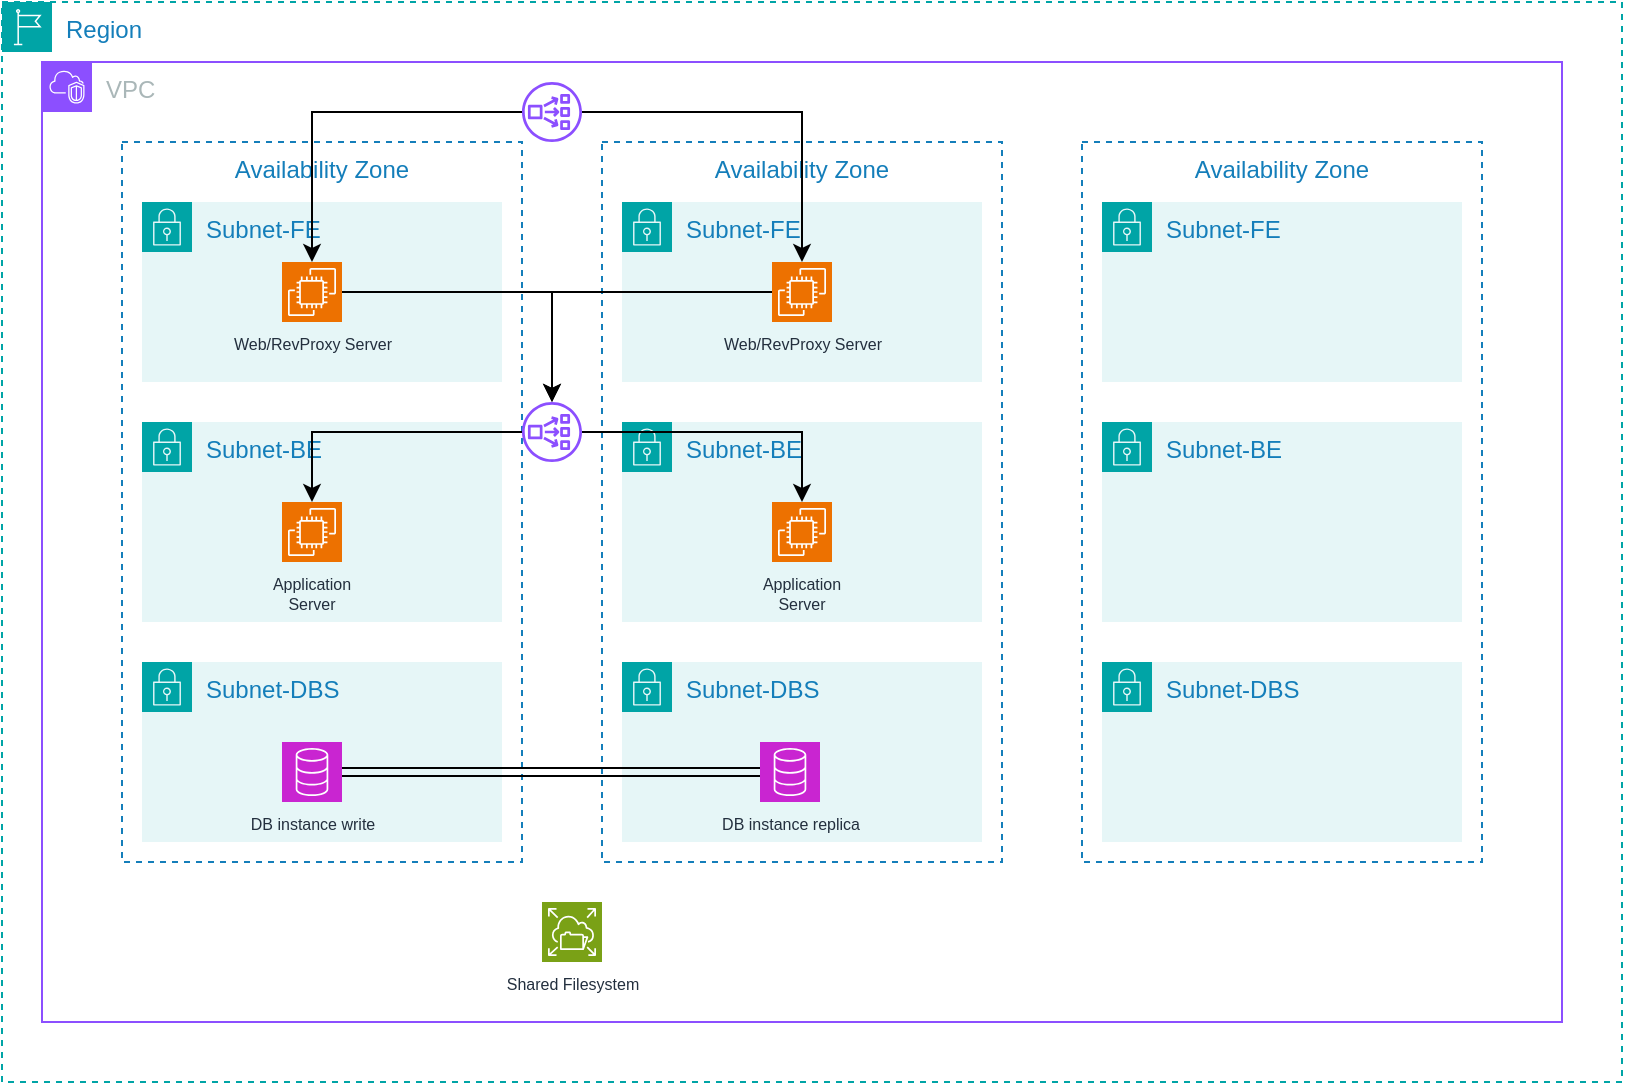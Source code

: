 <mxfile version="25.0.3">
  <diagram name="Pagina-1" id="ktaXxPacxgZP-KeudJCP">
    <mxGraphModel dx="1434" dy="756" grid="1" gridSize="10" guides="1" tooltips="1" connect="1" arrows="1" fold="1" page="1" pageScale="1" pageWidth="827" pageHeight="1169" math="0" shadow="0">
      <root>
        <mxCell id="0" />
        <mxCell id="1" parent="0" />
        <mxCell id="-9enYQHF0VOgYdRqno-H-20" value="Region" style="points=[[0,0],[0.25,0],[0.5,0],[0.75,0],[1,0],[1,0.25],[1,0.5],[1,0.75],[1,1],[0.75,1],[0.5,1],[0.25,1],[0,1],[0,0.75],[0,0.5],[0,0.25]];outlineConnect=0;gradientColor=none;html=1;whiteSpace=wrap;fontSize=12;fontStyle=0;container=1;pointerEvents=0;collapsible=0;recursiveResize=0;shape=mxgraph.aws4.group;grIcon=mxgraph.aws4.group_region;strokeColor=#00A4A6;fillColor=none;verticalAlign=top;align=left;spacingLeft=30;fontColor=#147EBA;dashed=1;" parent="1" vertex="1">
          <mxGeometry x="10" y="10" width="810" height="540" as="geometry" />
        </mxCell>
        <mxCell id="9Gb6LifbftmSmuCiHd8n-2" value="Availability Zone" style="fillColor=none;strokeColor=#147EBA;dashed=1;verticalAlign=top;fontStyle=0;fontColor=#147EBA;whiteSpace=wrap;html=1;" parent="-9enYQHF0VOgYdRqno-H-20" vertex="1">
          <mxGeometry x="300" y="70" width="200" height="360" as="geometry" />
        </mxCell>
        <mxCell id="9Gb6LifbftmSmuCiHd8n-8" value="Subnet-DBS" style="points=[[0,0],[0.25,0],[0.5,0],[0.75,0],[1,0],[1,0.25],[1,0.5],[1,0.75],[1,1],[0.75,1],[0.5,1],[0.25,1],[0,1],[0,0.75],[0,0.5],[0,0.25]];outlineConnect=0;gradientColor=none;html=1;whiteSpace=wrap;fontSize=12;fontStyle=0;container=1;pointerEvents=0;collapsible=0;recursiveResize=0;shape=mxgraph.aws4.group;grIcon=mxgraph.aws4.group_security_group;grStroke=0;strokeColor=#00A4A6;fillColor=#E6F6F7;verticalAlign=top;align=left;spacingLeft=30;fontColor=#147EBA;dashed=0;" parent="-9enYQHF0VOgYdRqno-H-20" vertex="1">
          <mxGeometry x="310" y="330" width="180" height="90" as="geometry" />
        </mxCell>
        <mxCell id="9Gb6LifbftmSmuCiHd8n-9" value="Subnet-BE" style="points=[[0,0],[0.25,0],[0.5,0],[0.75,0],[1,0],[1,0.25],[1,0.5],[1,0.75],[1,1],[0.75,1],[0.5,1],[0.25,1],[0,1],[0,0.75],[0,0.5],[0,0.25]];outlineConnect=0;gradientColor=none;html=1;whiteSpace=wrap;fontSize=12;fontStyle=0;container=1;pointerEvents=0;collapsible=0;recursiveResize=0;shape=mxgraph.aws4.group;grIcon=mxgraph.aws4.group_security_group;grStroke=0;strokeColor=#00A4A6;fillColor=#E6F6F7;verticalAlign=top;align=left;spacingLeft=30;fontColor=#147EBA;dashed=0;" parent="-9enYQHF0VOgYdRqno-H-20" vertex="1">
          <mxGeometry x="310" y="210" width="180" height="100" as="geometry" />
        </mxCell>
        <mxCell id="9Gb6LifbftmSmuCiHd8n-12" value="Subnet-FE" style="points=[[0,0],[0.25,0],[0.5,0],[0.75,0],[1,0],[1,0.25],[1,0.5],[1,0.75],[1,1],[0.75,1],[0.5,1],[0.25,1],[0,1],[0,0.75],[0,0.5],[0,0.25]];outlineConnect=0;gradientColor=none;html=1;whiteSpace=wrap;fontSize=12;fontStyle=0;container=1;pointerEvents=0;collapsible=0;recursiveResize=0;shape=mxgraph.aws4.group;grIcon=mxgraph.aws4.group_security_group;grStroke=0;strokeColor=#00A4A6;fillColor=#E6F6F7;verticalAlign=top;align=left;spacingLeft=30;fontColor=#147EBA;dashed=0;" parent="-9enYQHF0VOgYdRqno-H-20" vertex="1">
          <mxGeometry x="310" y="100" width="180" height="90" as="geometry" />
        </mxCell>
        <mxCell id="u8LrWXwpnJPrBiu5wdxT-2" value="Availability Zone" style="fillColor=none;strokeColor=#147EBA;dashed=1;verticalAlign=top;fontStyle=0;fontColor=#147EBA;whiteSpace=wrap;html=1;" parent="-9enYQHF0VOgYdRqno-H-20" vertex="1">
          <mxGeometry x="540" y="70" width="200" height="360" as="geometry" />
        </mxCell>
        <mxCell id="u8LrWXwpnJPrBiu5wdxT-3" value="Subnet-DBS" style="points=[[0,0],[0.25,0],[0.5,0],[0.75,0],[1,0],[1,0.25],[1,0.5],[1,0.75],[1,1],[0.75,1],[0.5,1],[0.25,1],[0,1],[0,0.75],[0,0.5],[0,0.25]];outlineConnect=0;gradientColor=none;html=1;whiteSpace=wrap;fontSize=12;fontStyle=0;container=1;pointerEvents=0;collapsible=0;recursiveResize=0;shape=mxgraph.aws4.group;grIcon=mxgraph.aws4.group_security_group;grStroke=0;strokeColor=#00A4A6;fillColor=#E6F6F7;verticalAlign=top;align=left;spacingLeft=30;fontColor=#147EBA;dashed=0;" parent="-9enYQHF0VOgYdRqno-H-20" vertex="1">
          <mxGeometry x="550" y="330" width="180" height="90" as="geometry" />
        </mxCell>
        <mxCell id="u8LrWXwpnJPrBiu5wdxT-4" value="Subnet-BE" style="points=[[0,0],[0.25,0],[0.5,0],[0.75,0],[1,0],[1,0.25],[1,0.5],[1,0.75],[1,1],[0.75,1],[0.5,1],[0.25,1],[0,1],[0,0.75],[0,0.5],[0,0.25]];outlineConnect=0;gradientColor=none;html=1;whiteSpace=wrap;fontSize=12;fontStyle=0;container=1;pointerEvents=0;collapsible=0;recursiveResize=0;shape=mxgraph.aws4.group;grIcon=mxgraph.aws4.group_security_group;grStroke=0;strokeColor=#00A4A6;fillColor=#E6F6F7;verticalAlign=top;align=left;spacingLeft=30;fontColor=#147EBA;dashed=0;" parent="-9enYQHF0VOgYdRqno-H-20" vertex="1">
          <mxGeometry x="550" y="210" width="180" height="100" as="geometry" />
        </mxCell>
        <mxCell id="u8LrWXwpnJPrBiu5wdxT-5" value="Subnet-FE" style="points=[[0,0],[0.25,0],[0.5,0],[0.75,0],[1,0],[1,0.25],[1,0.5],[1,0.75],[1,1],[0.75,1],[0.5,1],[0.25,1],[0,1],[0,0.75],[0,0.5],[0,0.25]];outlineConnect=0;gradientColor=none;html=1;whiteSpace=wrap;fontSize=12;fontStyle=0;container=1;pointerEvents=0;collapsible=0;recursiveResize=0;shape=mxgraph.aws4.group;grIcon=mxgraph.aws4.group_security_group;grStroke=0;strokeColor=#00A4A6;fillColor=#E6F6F7;verticalAlign=top;align=left;spacingLeft=30;fontColor=#147EBA;dashed=0;" parent="-9enYQHF0VOgYdRqno-H-20" vertex="1">
          <mxGeometry x="550" y="100" width="180" height="90" as="geometry" />
        </mxCell>
        <mxCell id="u8LrWXwpnJPrBiu5wdxT-7" value="Availability Zone" style="fillColor=none;strokeColor=#147EBA;dashed=1;verticalAlign=top;fontStyle=0;fontColor=#147EBA;whiteSpace=wrap;html=1;" parent="-9enYQHF0VOgYdRqno-H-20" vertex="1">
          <mxGeometry x="60" y="70" width="200" height="360" as="geometry" />
        </mxCell>
        <mxCell id="u8LrWXwpnJPrBiu5wdxT-8" value="Subnet-DBS" style="points=[[0,0],[0.25,0],[0.5,0],[0.75,0],[1,0],[1,0.25],[1,0.5],[1,0.75],[1,1],[0.75,1],[0.5,1],[0.25,1],[0,1],[0,0.75],[0,0.5],[0,0.25]];outlineConnect=0;gradientColor=none;html=1;whiteSpace=wrap;fontSize=12;fontStyle=0;container=1;pointerEvents=0;collapsible=0;recursiveResize=0;shape=mxgraph.aws4.group;grIcon=mxgraph.aws4.group_security_group;grStroke=0;strokeColor=#00A4A6;fillColor=#E6F6F7;verticalAlign=top;align=left;spacingLeft=30;fontColor=#147EBA;dashed=0;" parent="-9enYQHF0VOgYdRqno-H-20" vertex="1">
          <mxGeometry x="70" y="330" width="180" height="90" as="geometry" />
        </mxCell>
        <mxCell id="u8LrWXwpnJPrBiu5wdxT-9" value="Subnet-BE" style="points=[[0,0],[0.25,0],[0.5,0],[0.75,0],[1,0],[1,0.25],[1,0.5],[1,0.75],[1,1],[0.75,1],[0.5,1],[0.25,1],[0,1],[0,0.75],[0,0.5],[0,0.25]];outlineConnect=0;gradientColor=none;html=1;whiteSpace=wrap;fontSize=12;fontStyle=0;container=1;pointerEvents=0;collapsible=0;recursiveResize=0;shape=mxgraph.aws4.group;grIcon=mxgraph.aws4.group_security_group;grStroke=0;strokeColor=#00A4A6;fillColor=#E6F6F7;verticalAlign=top;align=left;spacingLeft=30;fontColor=#147EBA;dashed=0;" parent="-9enYQHF0VOgYdRqno-H-20" vertex="1">
          <mxGeometry x="70" y="210" width="180" height="100" as="geometry" />
        </mxCell>
        <mxCell id="u8LrWXwpnJPrBiu5wdxT-10" value="Subnet-FE" style="points=[[0,0],[0.25,0],[0.5,0],[0.75,0],[1,0],[1,0.25],[1,0.5],[1,0.75],[1,1],[0.75,1],[0.5,1],[0.25,1],[0,1],[0,0.75],[0,0.5],[0,0.25]];outlineConnect=0;gradientColor=none;html=1;whiteSpace=wrap;fontSize=12;fontStyle=0;container=1;pointerEvents=0;collapsible=0;recursiveResize=0;shape=mxgraph.aws4.group;grIcon=mxgraph.aws4.group_security_group;grStroke=0;strokeColor=#00A4A6;fillColor=#E6F6F7;verticalAlign=top;align=left;spacingLeft=30;fontColor=#147EBA;dashed=0;" parent="-9enYQHF0VOgYdRqno-H-20" vertex="1">
          <mxGeometry x="70" y="100" width="180" height="90" as="geometry" />
        </mxCell>
        <mxCell id="u8LrWXwpnJPrBiu5wdxT-11" value="VPC" style="points=[[0,0],[0.25,0],[0.5,0],[0.75,0],[1,0],[1,0.25],[1,0.5],[1,0.75],[1,1],[0.75,1],[0.5,1],[0.25,1],[0,1],[0,0.75],[0,0.5],[0,0.25]];outlineConnect=0;gradientColor=none;html=1;whiteSpace=wrap;fontSize=12;fontStyle=0;container=1;pointerEvents=0;collapsible=0;recursiveResize=0;shape=mxgraph.aws4.group;grIcon=mxgraph.aws4.group_vpc2;strokeColor=#8C4FFF;fillColor=none;verticalAlign=top;align=left;spacingLeft=30;fontColor=#AAB7B8;dashed=0;" parent="-9enYQHF0VOgYdRqno-H-20" vertex="1">
          <mxGeometry x="20" y="30" width="760" height="480" as="geometry" />
        </mxCell>
        <mxCell id="u8LrWXwpnJPrBiu5wdxT-12" value="Application Server" style="sketch=0;points=[[0,0,0],[0.25,0,0],[0.5,0,0],[0.75,0,0],[1,0,0],[0,1,0],[0.25,1,0],[0.5,1,0],[0.75,1,0],[1,1,0],[0,0.25,0],[0,0.5,0],[0,0.75,0],[1,0.25,0],[1,0.5,0],[1,0.75,0]];outlineConnect=0;fontColor=#232F3E;fillColor=#ED7100;strokeColor=#ffffff;dashed=0;verticalLabelPosition=bottom;verticalAlign=top;align=center;html=1;fontSize=8;fontStyle=0;aspect=fixed;shape=mxgraph.aws4.resourceIcon;resIcon=mxgraph.aws4.ec2;whiteSpace=wrap;" parent="u8LrWXwpnJPrBiu5wdxT-11" vertex="1">
          <mxGeometry x="120" y="220" width="30" height="30" as="geometry" />
        </mxCell>
        <mxCell id="LcImffp7IpnXLBCG11FJ-3" style="edgeStyle=orthogonalEdgeStyle;rounded=0;orthogonalLoop=1;jettySize=auto;html=1;" edge="1" parent="u8LrWXwpnJPrBiu5wdxT-11" source="tb9fbKt0cQ2Bvuai_FGO-12" target="LcImffp7IpnXLBCG11FJ-1">
          <mxGeometry relative="1" as="geometry" />
        </mxCell>
        <mxCell id="tb9fbKt0cQ2Bvuai_FGO-12" value="" style="sketch=0;outlineConnect=0;fontColor=#232F3E;gradientColor=none;fillColor=#8C4FFF;strokeColor=none;dashed=0;verticalLabelPosition=bottom;verticalAlign=top;align=center;html=1;fontSize=12;fontStyle=0;aspect=fixed;pointerEvents=1;shape=mxgraph.aws4.network_load_balancer;" parent="u8LrWXwpnJPrBiu5wdxT-11" vertex="1">
          <mxGeometry x="240" y="170" width="30" height="30" as="geometry" />
        </mxCell>
        <mxCell id="LcImffp7IpnXLBCG11FJ-4" style="edgeStyle=orthogonalEdgeStyle;rounded=0;orthogonalLoop=1;jettySize=auto;html=1;" edge="1" parent="u8LrWXwpnJPrBiu5wdxT-11" source="-9enYQHF0VOgYdRqno-H-2" target="tb9fbKt0cQ2Bvuai_FGO-12">
          <mxGeometry relative="1" as="geometry" />
        </mxCell>
        <mxCell id="-9enYQHF0VOgYdRqno-H-2" value="Web/RevProxy Server" style="sketch=0;points=[[0,0,0],[0.25,0,0],[0.5,0,0],[0.75,0,0],[1,0,0],[0,1,0],[0.25,1,0],[0.5,1,0],[0.75,1,0],[1,1,0],[0,0.25,0],[0,0.5,0],[0,0.75,0],[1,0.25,0],[1,0.5,0],[1,0.75,0]];outlineConnect=0;fontColor=#232F3E;fillColor=#ED7100;strokeColor=#ffffff;dashed=0;verticalLabelPosition=bottom;verticalAlign=top;align=center;html=1;fontSize=8;fontStyle=0;aspect=fixed;shape=mxgraph.aws4.resourceIcon;resIcon=mxgraph.aws4.ec2;" parent="u8LrWXwpnJPrBiu5wdxT-11" vertex="1">
          <mxGeometry x="120" y="100" width="30" height="30" as="geometry" />
        </mxCell>
        <mxCell id="LcImffp7IpnXLBCG11FJ-5" style="edgeStyle=orthogonalEdgeStyle;rounded=0;orthogonalLoop=1;jettySize=auto;html=1;" edge="1" parent="u8LrWXwpnJPrBiu5wdxT-11" source="-9enYQHF0VOgYdRqno-H-4" target="tb9fbKt0cQ2Bvuai_FGO-12">
          <mxGeometry relative="1" as="geometry" />
        </mxCell>
        <mxCell id="-9enYQHF0VOgYdRqno-H-4" value="Web/RevProxy Server" style="sketch=0;points=[[0,0,0],[0.25,0,0],[0.5,0,0],[0.75,0,0],[1,0,0],[0,1,0],[0.25,1,0],[0.5,1,0],[0.75,1,0],[1,1,0],[0,0.25,0],[0,0.5,0],[0,0.75,0],[1,0.25,0],[1,0.5,0],[1,0.75,0]];outlineConnect=0;fontColor=#232F3E;fillColor=#ED7100;strokeColor=#ffffff;dashed=0;verticalLabelPosition=bottom;verticalAlign=top;align=center;html=1;fontSize=8;fontStyle=0;aspect=fixed;shape=mxgraph.aws4.resourceIcon;resIcon=mxgraph.aws4.ec2;" parent="u8LrWXwpnJPrBiu5wdxT-11" vertex="1">
          <mxGeometry x="365" y="100" width="30" height="30" as="geometry" />
        </mxCell>
        <mxCell id="-9enYQHF0VOgYdRqno-H-6" value="" style="edgeStyle=orthogonalEdgeStyle;rounded=0;orthogonalLoop=1;jettySize=auto;html=1;" parent="u8LrWXwpnJPrBiu5wdxT-11" source="-9enYQHF0VOgYdRqno-H-5" target="-9enYQHF0VOgYdRqno-H-4" edge="1">
          <mxGeometry relative="1" as="geometry" />
        </mxCell>
        <mxCell id="-9enYQHF0VOgYdRqno-H-5" value="" style="sketch=0;outlineConnect=0;fontColor=#232F3E;gradientColor=none;fillColor=#8C4FFF;strokeColor=none;dashed=0;verticalLabelPosition=bottom;verticalAlign=top;align=center;html=1;fontSize=12;fontStyle=0;aspect=fixed;pointerEvents=1;shape=mxgraph.aws4.network_load_balancer;" parent="u8LrWXwpnJPrBiu5wdxT-11" vertex="1">
          <mxGeometry x="240" y="10" width="30" height="30" as="geometry" />
        </mxCell>
        <mxCell id="-9enYQHF0VOgYdRqno-H-9" style="edgeStyle=orthogonalEdgeStyle;rounded=0;orthogonalLoop=1;jettySize=auto;html=1;entryX=0.5;entryY=0;entryDx=0;entryDy=0;entryPerimeter=0;" parent="u8LrWXwpnJPrBiu5wdxT-11" source="-9enYQHF0VOgYdRqno-H-5" target="-9enYQHF0VOgYdRqno-H-2" edge="1">
          <mxGeometry relative="1" as="geometry" />
        </mxCell>
        <mxCell id="-9enYQHF0VOgYdRqno-H-16" value="Shared Filesystem" style="sketch=0;points=[[0,0,0],[0.25,0,0],[0.5,0,0],[0.75,0,0],[1,0,0],[0,1,0],[0.25,1,0],[0.5,1,0],[0.75,1,0],[1,1,0],[0,0.25,0],[0,0.5,0],[0,0.75,0],[1,0.25,0],[1,0.5,0],[1,0.75,0]];outlineConnect=0;fontColor=#232F3E;fillColor=#7AA116;strokeColor=#ffffff;dashed=0;verticalLabelPosition=bottom;verticalAlign=top;align=center;html=1;fontSize=8;fontStyle=0;aspect=fixed;shape=mxgraph.aws4.resourceIcon;resIcon=mxgraph.aws4.elastic_file_system;" parent="u8LrWXwpnJPrBiu5wdxT-11" vertex="1">
          <mxGeometry x="250" y="420" width="30" height="30" as="geometry" />
        </mxCell>
        <mxCell id="-9enYQHF0VOgYdRqno-H-21" style="edgeStyle=orthogonalEdgeStyle;rounded=0;orthogonalLoop=1;jettySize=auto;html=1;shape=link;" parent="u8LrWXwpnJPrBiu5wdxT-11" source="-9enYQHF0VOgYdRqno-H-17" target="-9enYQHF0VOgYdRqno-H-19" edge="1">
          <mxGeometry relative="1" as="geometry" />
        </mxCell>
        <mxCell id="-9enYQHF0VOgYdRqno-H-17" value="DB instance write" style="sketch=0;points=[[0,0,0],[0.25,0,0],[0.5,0,0],[0.75,0,0],[1,0,0],[0,1,0],[0.25,1,0],[0.5,1,0],[0.75,1,0],[1,1,0],[0,0.25,0],[0,0.5,0],[0,0.75,0],[1,0.25,0],[1,0.5,0],[1,0.75,0]];outlineConnect=0;fontColor=#232F3E;fillColor=#C925D1;strokeColor=#ffffff;dashed=0;verticalLabelPosition=bottom;verticalAlign=top;align=center;html=1;fontSize=8;fontStyle=0;aspect=fixed;shape=mxgraph.aws4.resourceIcon;resIcon=mxgraph.aws4.database;" parent="u8LrWXwpnJPrBiu5wdxT-11" vertex="1">
          <mxGeometry x="120" y="340" width="30" height="30" as="geometry" />
        </mxCell>
        <mxCell id="-9enYQHF0VOgYdRqno-H-19" value="DB instance replica" style="sketch=0;points=[[0,0,0],[0.25,0,0],[0.5,0,0],[0.75,0,0],[1,0,0],[0,1,0],[0.25,1,0],[0.5,1,0],[0.75,1,0],[1,1,0],[0,0.25,0],[0,0.5,0],[0,0.75,0],[1,0.25,0],[1,0.5,0],[1,0.75,0]];outlineConnect=0;fontColor=#232F3E;fillColor=#C925D1;strokeColor=#ffffff;dashed=0;verticalLabelPosition=bottom;verticalAlign=top;align=center;html=1;fontSize=8;fontStyle=0;aspect=fixed;shape=mxgraph.aws4.resourceIcon;resIcon=mxgraph.aws4.database;" parent="u8LrWXwpnJPrBiu5wdxT-11" vertex="1">
          <mxGeometry x="359" y="340" width="30" height="30" as="geometry" />
        </mxCell>
        <mxCell id="LcImffp7IpnXLBCG11FJ-1" value="Application Server" style="sketch=0;points=[[0,0,0],[0.25,0,0],[0.5,0,0],[0.75,0,0],[1,0,0],[0,1,0],[0.25,1,0],[0.5,1,0],[0.75,1,0],[1,1,0],[0,0.25,0],[0,0.5,0],[0,0.75,0],[1,0.25,0],[1,0.5,0],[1,0.75,0]];outlineConnect=0;fontColor=#232F3E;fillColor=#ED7100;strokeColor=#ffffff;dashed=0;verticalLabelPosition=bottom;verticalAlign=top;align=center;html=1;fontSize=8;fontStyle=0;aspect=fixed;shape=mxgraph.aws4.resourceIcon;resIcon=mxgraph.aws4.ec2;whiteSpace=wrap;" vertex="1" parent="u8LrWXwpnJPrBiu5wdxT-11">
          <mxGeometry x="365" y="220" width="30" height="30" as="geometry" />
        </mxCell>
        <mxCell id="LcImffp7IpnXLBCG11FJ-2" style="edgeStyle=orthogonalEdgeStyle;rounded=0;orthogonalLoop=1;jettySize=auto;html=1;entryX=0.5;entryY=0;entryDx=0;entryDy=0;entryPerimeter=0;" edge="1" parent="u8LrWXwpnJPrBiu5wdxT-11" source="tb9fbKt0cQ2Bvuai_FGO-12" target="u8LrWXwpnJPrBiu5wdxT-12">
          <mxGeometry relative="1" as="geometry" />
        </mxCell>
      </root>
    </mxGraphModel>
  </diagram>
</mxfile>
